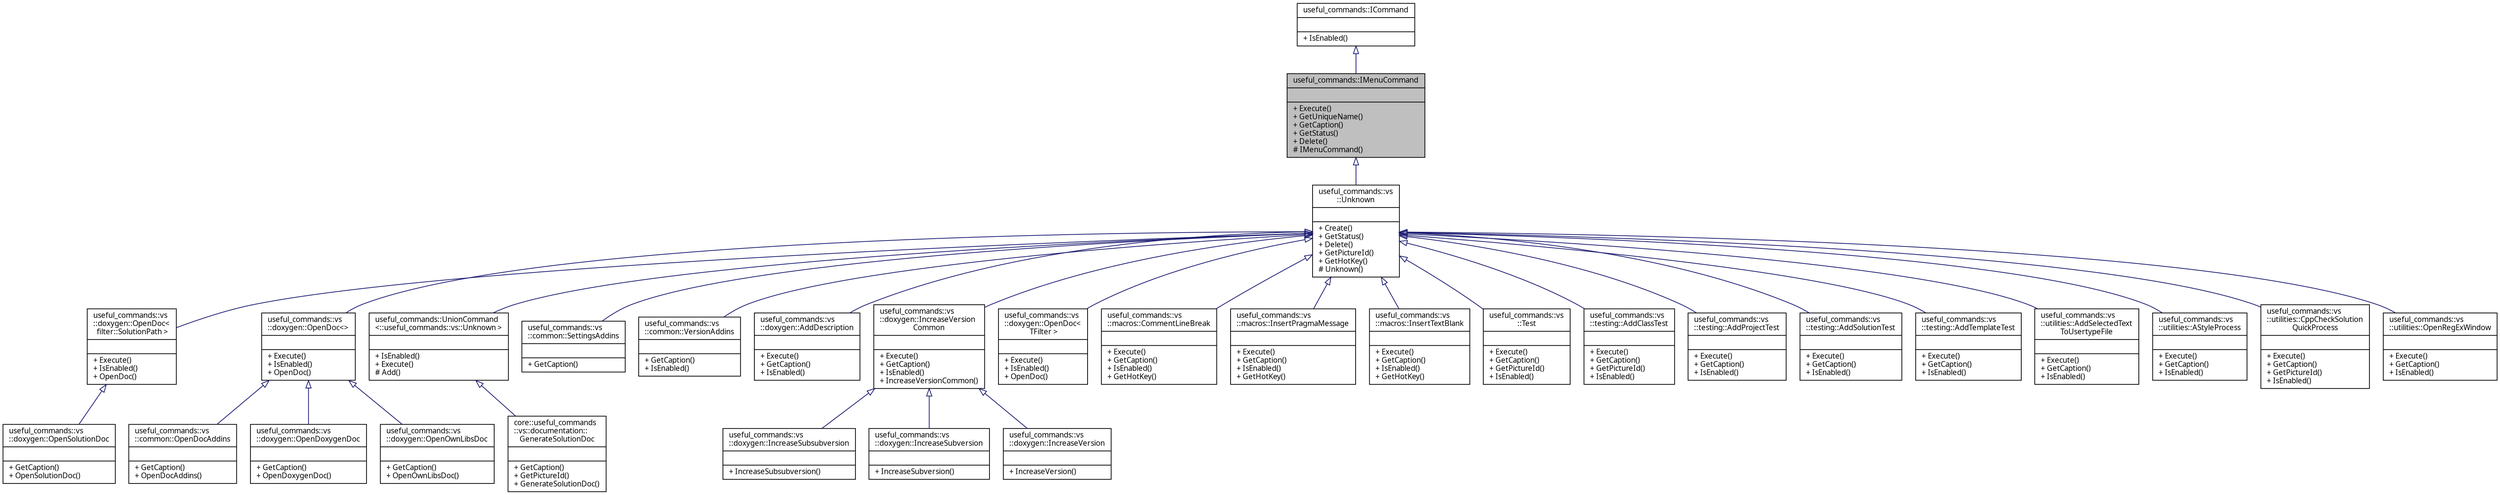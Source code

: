 digraph "useful_commands::IMenuCommand"
{
 // INTERACTIVE_SVG=YES
  edge [fontname="Verdana",fontsize="10",labelfontname="Verdana",labelfontsize="10"];
  node [fontname="Verdana",fontsize="10",shape=record];
  Node1 [label="{useful_commands::IMenuCommand\n||+ Execute()\l+ GetUniqueName()\l+ GetCaption()\l+ GetStatus()\l+ Delete()\l# IMenuCommand()\l}",height=0.2,width=0.4,color="black", fillcolor="grey75", style="filled", fontcolor="black"];
  Node2 -> Node1 [dir="back",color="midnightblue",fontsize="10",style="solid",arrowtail="onormal",fontname="Verdana"];
  Node2 [label="{useful_commands::ICommand\n||+ IsEnabled()\l}",height=0.2,width=0.4,color="black", fillcolor="white", style="filled",URL="$classuseful__commands_1_1_i_command.html",tooltip="Класс входит в Проект UsefulCommands   Базовый класс всех команд раздела. "];
  Node1 -> Node3 [dir="back",color="midnightblue",fontsize="10",style="solid",arrowtail="onormal",fontname="Verdana"];
  Node3 [label="{useful_commands::vs\l::Unknown\n||+ Create()\l+ GetStatus()\l+ Delete()\l+ GetPictureId()\l+ GetHotKey()\l# Unknown()\l}",height=0.2,width=0.4,color="black", fillcolor="white", style="filled",URL="$classuseful__commands_1_1vs_1_1_unknown.html",tooltip="Класс входит в Проект UsefulCommands   Базовый класс команд, которые будут выполняться в VisualStudio..."];
  Node3 -> Node4 [dir="back",color="midnightblue",fontsize="10",style="solid",arrowtail="onormal",fontname="Verdana"];
  Node4 [label="{useful_commands::vs\l::doxygen::OpenDoc\<\l filter::SolutionPath \>\n||+ Execute()\l+ IsEnabled()\l+ OpenDoc()\l}",height=0.2,width=0.4,color="black", fillcolor="white", style="filled",URL="$classuseful__commands_1_1vs_1_1doxygen_1_1_open_doc.html"];
  Node4 -> Node5 [dir="back",color="midnightblue",fontsize="10",style="solid",arrowtail="onormal",fontname="Verdana"];
  Node5 [label="{useful_commands::vs\l::doxygen::OpenSolutionDoc\n||+ GetCaption()\l+ OpenSolutionDoc()\l}",height=0.2,width=0.4,color="black", fillcolor="white", style="filled",URL="$classuseful__commands_1_1vs_1_1doxygen_1_1_open_solution_doc.html",tooltip="Класс входит в Проект UsefulCommands   Класс команды открытия документации решения. "];
  Node3 -> Node6 [dir="back",color="midnightblue",fontsize="10",style="solid",arrowtail="onormal",fontname="Verdana"];
  Node6 [label="{useful_commands::vs\l::doxygen::OpenDoc\<\>\n||+ Execute()\l+ IsEnabled()\l+ OpenDoc()\l}",height=0.2,width=0.4,color="black", fillcolor="white", style="filled",URL="$classuseful__commands_1_1vs_1_1doxygen_1_1_open_doc.html"];
  Node6 -> Node7 [dir="back",color="midnightblue",fontsize="10",style="solid",arrowtail="onormal",fontname="Verdana"];
  Node7 [label="{useful_commands::vs\l::common::OpenDocAddins\n||+ GetCaption()\l+ OpenDocAddins()\l}",height=0.2,width=0.4,color="black", fillcolor="white", style="filled",URL="$classuseful__commands_1_1vs_1_1common_1_1_open_doc_addins.html",tooltip="Класс входит в Проект UsefulCommands   Класс команды открытия документации надстройки. "];
  Node6 -> Node8 [dir="back",color="midnightblue",fontsize="10",style="solid",arrowtail="onormal",fontname="Verdana"];
  Node8 [label="{useful_commands::vs\l::doxygen::OpenDoxygenDoc\n||+ GetCaption()\l+ OpenDoxygenDoc()\l}",height=0.2,width=0.4,color="black", fillcolor="white", style="filled",URL="$classuseful__commands_1_1vs_1_1doxygen_1_1_open_doxygen_doc.html",tooltip="Класс входит в Проект UsefulCommands   Класс команды открытия документации Doxygen. "];
  Node6 -> Node9 [dir="back",color="midnightblue",fontsize="10",style="solid",arrowtail="onormal",fontname="Verdana"];
  Node9 [label="{useful_commands::vs\l::doxygen::OpenOwnLibsDoc\n||+ GetCaption()\l+ OpenOwnLibsDoc()\l}",height=0.2,width=0.4,color="black", fillcolor="white", style="filled",URL="$classuseful__commands_1_1vs_1_1doxygen_1_1_open_own_libs_doc.html",tooltip="Класс входит в Проект UsefulCommands   Класс команды открытия документации внешних библиотек..."];
  Node3 -> Node10 [dir="back",color="midnightblue",fontsize="10",style="solid",arrowtail="onormal",fontname="Verdana"];
  Node10 [label="{useful_commands::UnionCommand\l\<::useful_commands::vs::Unknown \>\n||+ IsEnabled()\l+ Execute()\l# Add()\l}",height=0.2,width=0.4,color="black", fillcolor="white", style="filled",URL="$classuseful__commands_1_1_union_command.html"];
  Node10 -> Node11 [dir="back",color="midnightblue",fontsize="10",style="solid",arrowtail="onormal",fontname="Verdana"];
  Node11 [label="{core::useful_commands\l::vs::documentation::\lGenerateSolutionDoc\n||+ GetCaption()\l+ GetPictureId()\l+ GenerateSolutionDoc()\l}",height=0.2,width=0.4,color="black", fillcolor="white", style="filled",URL="$classcore_1_1useful__commands_1_1vs_1_1documentation_1_1_generate_solution_doc.html",tooltip="Класс входит в Проект Documentation   Класс команды, генерирующей документацию решения. "];
  Node3 -> Node12 [dir="back",color="midnightblue",fontsize="10",style="solid",arrowtail="onormal",fontname="Verdana"];
  Node12 [label="{useful_commands::vs\l::common::SettingsAddins\n||+ GetCaption()\l}",height=0.2,width=0.4,color="black", fillcolor="white", style="filled",URL="$classuseful__commands_1_1vs_1_1common_1_1_settings_addins.html",tooltip="Класс входит в Проект UsefulCommands   < Краткое описание класса > "];
  Node3 -> Node13 [dir="back",color="midnightblue",fontsize="10",style="solid",arrowtail="onormal",fontname="Verdana"];
  Node13 [label="{useful_commands::vs\l::common::VersionAddins\n||+ GetCaption()\l+ IsEnabled()\l}",height=0.2,width=0.4,color="black", fillcolor="white", style="filled",URL="$classuseful__commands_1_1vs_1_1common_1_1_version_addins.html",tooltip="Класс входит в Проект UsefulCommands   Класс команды отображения текущей версии надстройки. "];
  Node3 -> Node14 [dir="back",color="midnightblue",fontsize="10",style="solid",arrowtail="onormal",fontname="Verdana"];
  Node14 [label="{useful_commands::vs\l::doxygen::AddDescription\n||+ Execute()\l+ GetCaption()\l+ IsEnabled()\l}",height=0.2,width=0.4,color="black", fillcolor="white", style="filled",URL="$classuseful__commands_1_1vs_1_1doxygen_1_1_add_description.html",tooltip="Класс входит в Проект UsefulCommands   Класс команды добавления описания функции/класса. "];
  Node3 -> Node15 [dir="back",color="midnightblue",fontsize="10",style="solid",arrowtail="onormal",fontname="Verdana"];
  Node15 [label="{useful_commands::vs\l::doxygen::IncreaseVersion\lCommon\n||+ Execute()\l+ GetCaption()\l+ IsEnabled()\l+ IncreaseVersionCommon()\l}",height=0.2,width=0.4,color="black", fillcolor="white", style="filled",URL="$classuseful__commands_1_1vs_1_1doxygen_1_1_increase_version_common.html",tooltip="Класс входит в Проект UsefulCommands   Базовый класс команд увеличения номера версии класса..."];
  Node15 -> Node16 [dir="back",color="midnightblue",fontsize="10",style="solid",arrowtail="onormal",fontname="Verdana"];
  Node16 [label="{useful_commands::vs\l::doxygen::IncreaseSubsubversion\n||+ IncreaseSubsubversion()\l}",height=0.2,width=0.4,color="black", fillcolor="white", style="filled",URL="$classuseful__commands_1_1vs_1_1doxygen_1_1_increase_subsubversion.html",tooltip="Класс входит в Проект UsefulCommands   Класс увеличения сладшего номера версии в описании класса..."];
  Node15 -> Node17 [dir="back",color="midnightblue",fontsize="10",style="solid",arrowtail="onormal",fontname="Verdana"];
  Node17 [label="{useful_commands::vs\l::doxygen::IncreaseSubversion\n||+ IncreaseSubversion()\l}",height=0.2,width=0.4,color="black", fillcolor="white", style="filled",URL="$classuseful__commands_1_1vs_1_1doxygen_1_1_increase_subversion.html",tooltip="Класс входит в Проект UsefulCommands   Класс команды увеличения номера подверсии в описании класса..."];
  Node15 -> Node18 [dir="back",color="midnightblue",fontsize="10",style="solid",arrowtail="onormal",fontname="Verdana"];
  Node18 [label="{useful_commands::vs\l::doxygen::IncreaseVersion\n||+ IncreaseVersion()\l}",height=0.2,width=0.4,color="black", fillcolor="white", style="filled",URL="$classuseful__commands_1_1vs_1_1doxygen_1_1_increase_version.html",tooltip="Класс входит в Проект UsefulCommands   Класс команды увеличения номера версии класса. "];
  Node3 -> Node19 [dir="back",color="midnightblue",fontsize="10",style="solid",arrowtail="onormal",fontname="Verdana"];
  Node19 [label="{useful_commands::vs\l::doxygen::OpenDoc\<\l TFilter \>\n||+ Execute()\l+ IsEnabled()\l+ OpenDoc()\l}",height=0.2,width=0.4,color="black", fillcolor="white", style="filled",URL="$classuseful__commands_1_1vs_1_1doxygen_1_1_open_doc.html",tooltip="Класс входит в Проект UsefulCommands   Базовый класс для классов команд открытия документации. "];
  Node3 -> Node20 [dir="back",color="midnightblue",fontsize="10",style="solid",arrowtail="onormal",fontname="Verdana"];
  Node20 [label="{useful_commands::vs\l::macros::CommentLineBreak\n||+ Execute()\l+ GetCaption()\l+ IsEnabled()\l+ GetHotKey()\l}",height=0.2,width=0.4,color="black", fillcolor="white", style="filled",URL="$classuseful__commands_1_1vs_1_1macros_1_1_comment_line_break.html",tooltip="Класс входит в Проект UsefulCommands   Класс команды переноса строки комментария. ..."];
  Node3 -> Node21 [dir="back",color="midnightblue",fontsize="10",style="solid",arrowtail="onormal",fontname="Verdana"];
  Node21 [label="{useful_commands::vs\l::macros::InsertPragmaMessage\n||+ Execute()\l+ GetCaption()\l+ IsEnabled()\l+ GetHotKey()\l}",height=0.2,width=0.4,color="black", fillcolor="white", style="filled",URL="$classuseful__commands_1_1vs_1_1macros_1_1_insert_pragma_message.html",tooltip="Класс входит в Проект UsefulCommands   Класс команды вставки сообщения #pragma chMSG(). "];
  Node3 -> Node22 [dir="back",color="midnightblue",fontsize="10",style="solid",arrowtail="onormal",fontname="Verdana"];
  Node22 [label="{useful_commands::vs\l::macros::InsertTextBlank\n||+ Execute()\l+ GetCaption()\l+ IsEnabled()\l+ GetHotKey()\l}",height=0.2,width=0.4,color="black", fillcolor="white", style="filled",URL="$classuseful__commands_1_1vs_1_1macros_1_1_insert_text_blank.html",tooltip="Класс входит в Проект UsefulCommands   Класс команды вставки заготовки текста. "];
  Node3 -> Node23 [dir="back",color="midnightblue",fontsize="10",style="solid",arrowtail="onormal",fontname="Verdana"];
  Node23 [label="{useful_commands::vs\l::Test\n||+ Execute()\l+ GetCaption()\l+ GetPictureId()\l+ IsEnabled()\l}",height=0.2,width=0.4,color="black", fillcolor="white", style="filled",URL="$classuseful__commands_1_1vs_1_1_test.html",tooltip="Класс входит в Проект UsefulCommands   Класс для обкатки работоспособности команд. "];
  Node3 -> Node24 [dir="back",color="midnightblue",fontsize="10",style="solid",arrowtail="onormal",fontname="Verdana"];
  Node24 [label="{useful_commands::vs\l::testing::AddClassTest\n||+ Execute()\l+ GetCaption()\l+ GetPictureId()\l+ IsEnabled()\l}",height=0.2,width=0.4,color="black", fillcolor="white", style="filled",URL="$classuseful__commands_1_1vs_1_1testing_1_1_add_class_test.html",tooltip="Класс входит в Проект UsefulCommands   Класс команды добавления тестового проекта для класса..."];
  Node3 -> Node25 [dir="back",color="midnightblue",fontsize="10",style="solid",arrowtail="onormal",fontname="Verdana"];
  Node25 [label="{useful_commands::vs\l::testing::AddProjectTest\n||+ Execute()\l+ GetCaption()\l+ IsEnabled()\l}",height=0.2,width=0.4,color="black", fillcolor="white", style="filled",URL="$classuseful__commands_1_1vs_1_1testing_1_1_add_project_test.html",tooltip="Класс входит в Проект UsefulCommands   Класс команды добавления тестового проекта для проекта..."];
  Node3 -> Node26 [dir="back",color="midnightblue",fontsize="10",style="solid",arrowtail="onormal",fontname="Verdana"];
  Node26 [label="{useful_commands::vs\l::testing::AddSolutionTest\n||+ Execute()\l+ GetCaption()\l+ IsEnabled()\l}",height=0.2,width=0.4,color="black", fillcolor="white", style="filled",URL="$classuseful__commands_1_1vs_1_1testing_1_1_add_solution_test.html",tooltip="Класс входит в Проект UsefulCommands   Класс команды добавления общего тестового проекта всего решени..."];
  Node3 -> Node27 [dir="back",color="midnightblue",fontsize="10",style="solid",arrowtail="onormal",fontname="Verdana"];
  Node27 [label="{useful_commands::vs\l::testing::AddTemplateTest\n||+ Execute()\l+ GetCaption()\l+ IsEnabled()\l}",height=0.2,width=0.4,color="black", fillcolor="white", style="filled",URL="$classuseful__commands_1_1vs_1_1testing_1_1_add_template_test.html",tooltip="Класс входит в Проект UsefulCommands   Класс команды добавления заготовки теста. "];
  Node3 -> Node28 [dir="back",color="midnightblue",fontsize="10",style="solid",arrowtail="onormal",fontname="Verdana"];
  Node28 [label="{useful_commands::vs\l::utilities::AddSelectedText\lToUsertypeFile\n||+ Execute()\l+ GetCaption()\l+ IsEnabled()\l}",height=0.2,width=0.4,color="black", fillcolor="white", style="filled",URL="$classuseful__commands_1_1vs_1_1utilities_1_1_add_selected_text_to_usertype_file.html",tooltip="Класс входит в Проект UsefulCommands   Класс команды добавления выделенного текста в файл usertype..."];
  Node3 -> Node29 [dir="back",color="midnightblue",fontsize="10",style="solid",arrowtail="onormal",fontname="Verdana"];
  Node29 [label="{useful_commands::vs\l::utilities::AStyleProcess\n||+ Execute()\l+ GetCaption()\l+ IsEnabled()\l}",height=0.2,width=0.4,color="black", fillcolor="white", style="filled",URL="$classuseful__commands_1_1vs_1_1utilities_1_1_a_style_process.html",tooltip="Класс входит в Проект UsefulCommands   Класс команды обработки файла программой AStyle. "];
  Node3 -> Node30 [dir="back",color="midnightblue",fontsize="10",style="solid",arrowtail="onormal",fontname="Verdana"];
  Node30 [label="{useful_commands::vs\l::utilities::CppCheckSolution\lQuickProcess\n||+ Execute()\l+ GetCaption()\l+ GetPictureId()\l+ IsEnabled()\l}",height=0.2,width=0.4,color="black", fillcolor="white", style="filled",URL="$classuseful__commands_1_1vs_1_1utilities_1_1_cpp_check_solution_quick_process.html",tooltip="Класс входит в Проект UsefulCommands   Класс команды быстрой обработки решения при помощи CppCheck..."];
  Node3 -> Node31 [dir="back",color="midnightblue",fontsize="10",style="solid",arrowtail="onormal",fontname="Verdana"];
  Node31 [label="{useful_commands::vs\l::utilities::OpenRegExWindow\n||+ Execute()\l+ GetCaption()\l+ IsEnabled()\l}",height=0.2,width=0.4,color="black", fillcolor="white", style="filled",URL="$classuseful__commands_1_1vs_1_1utilities_1_1_open_reg_ex_window.html",tooltip="Класс входит в Проект Utilities   Класс команды открытия окна утилиты создания регулярных выражений..."];
}
